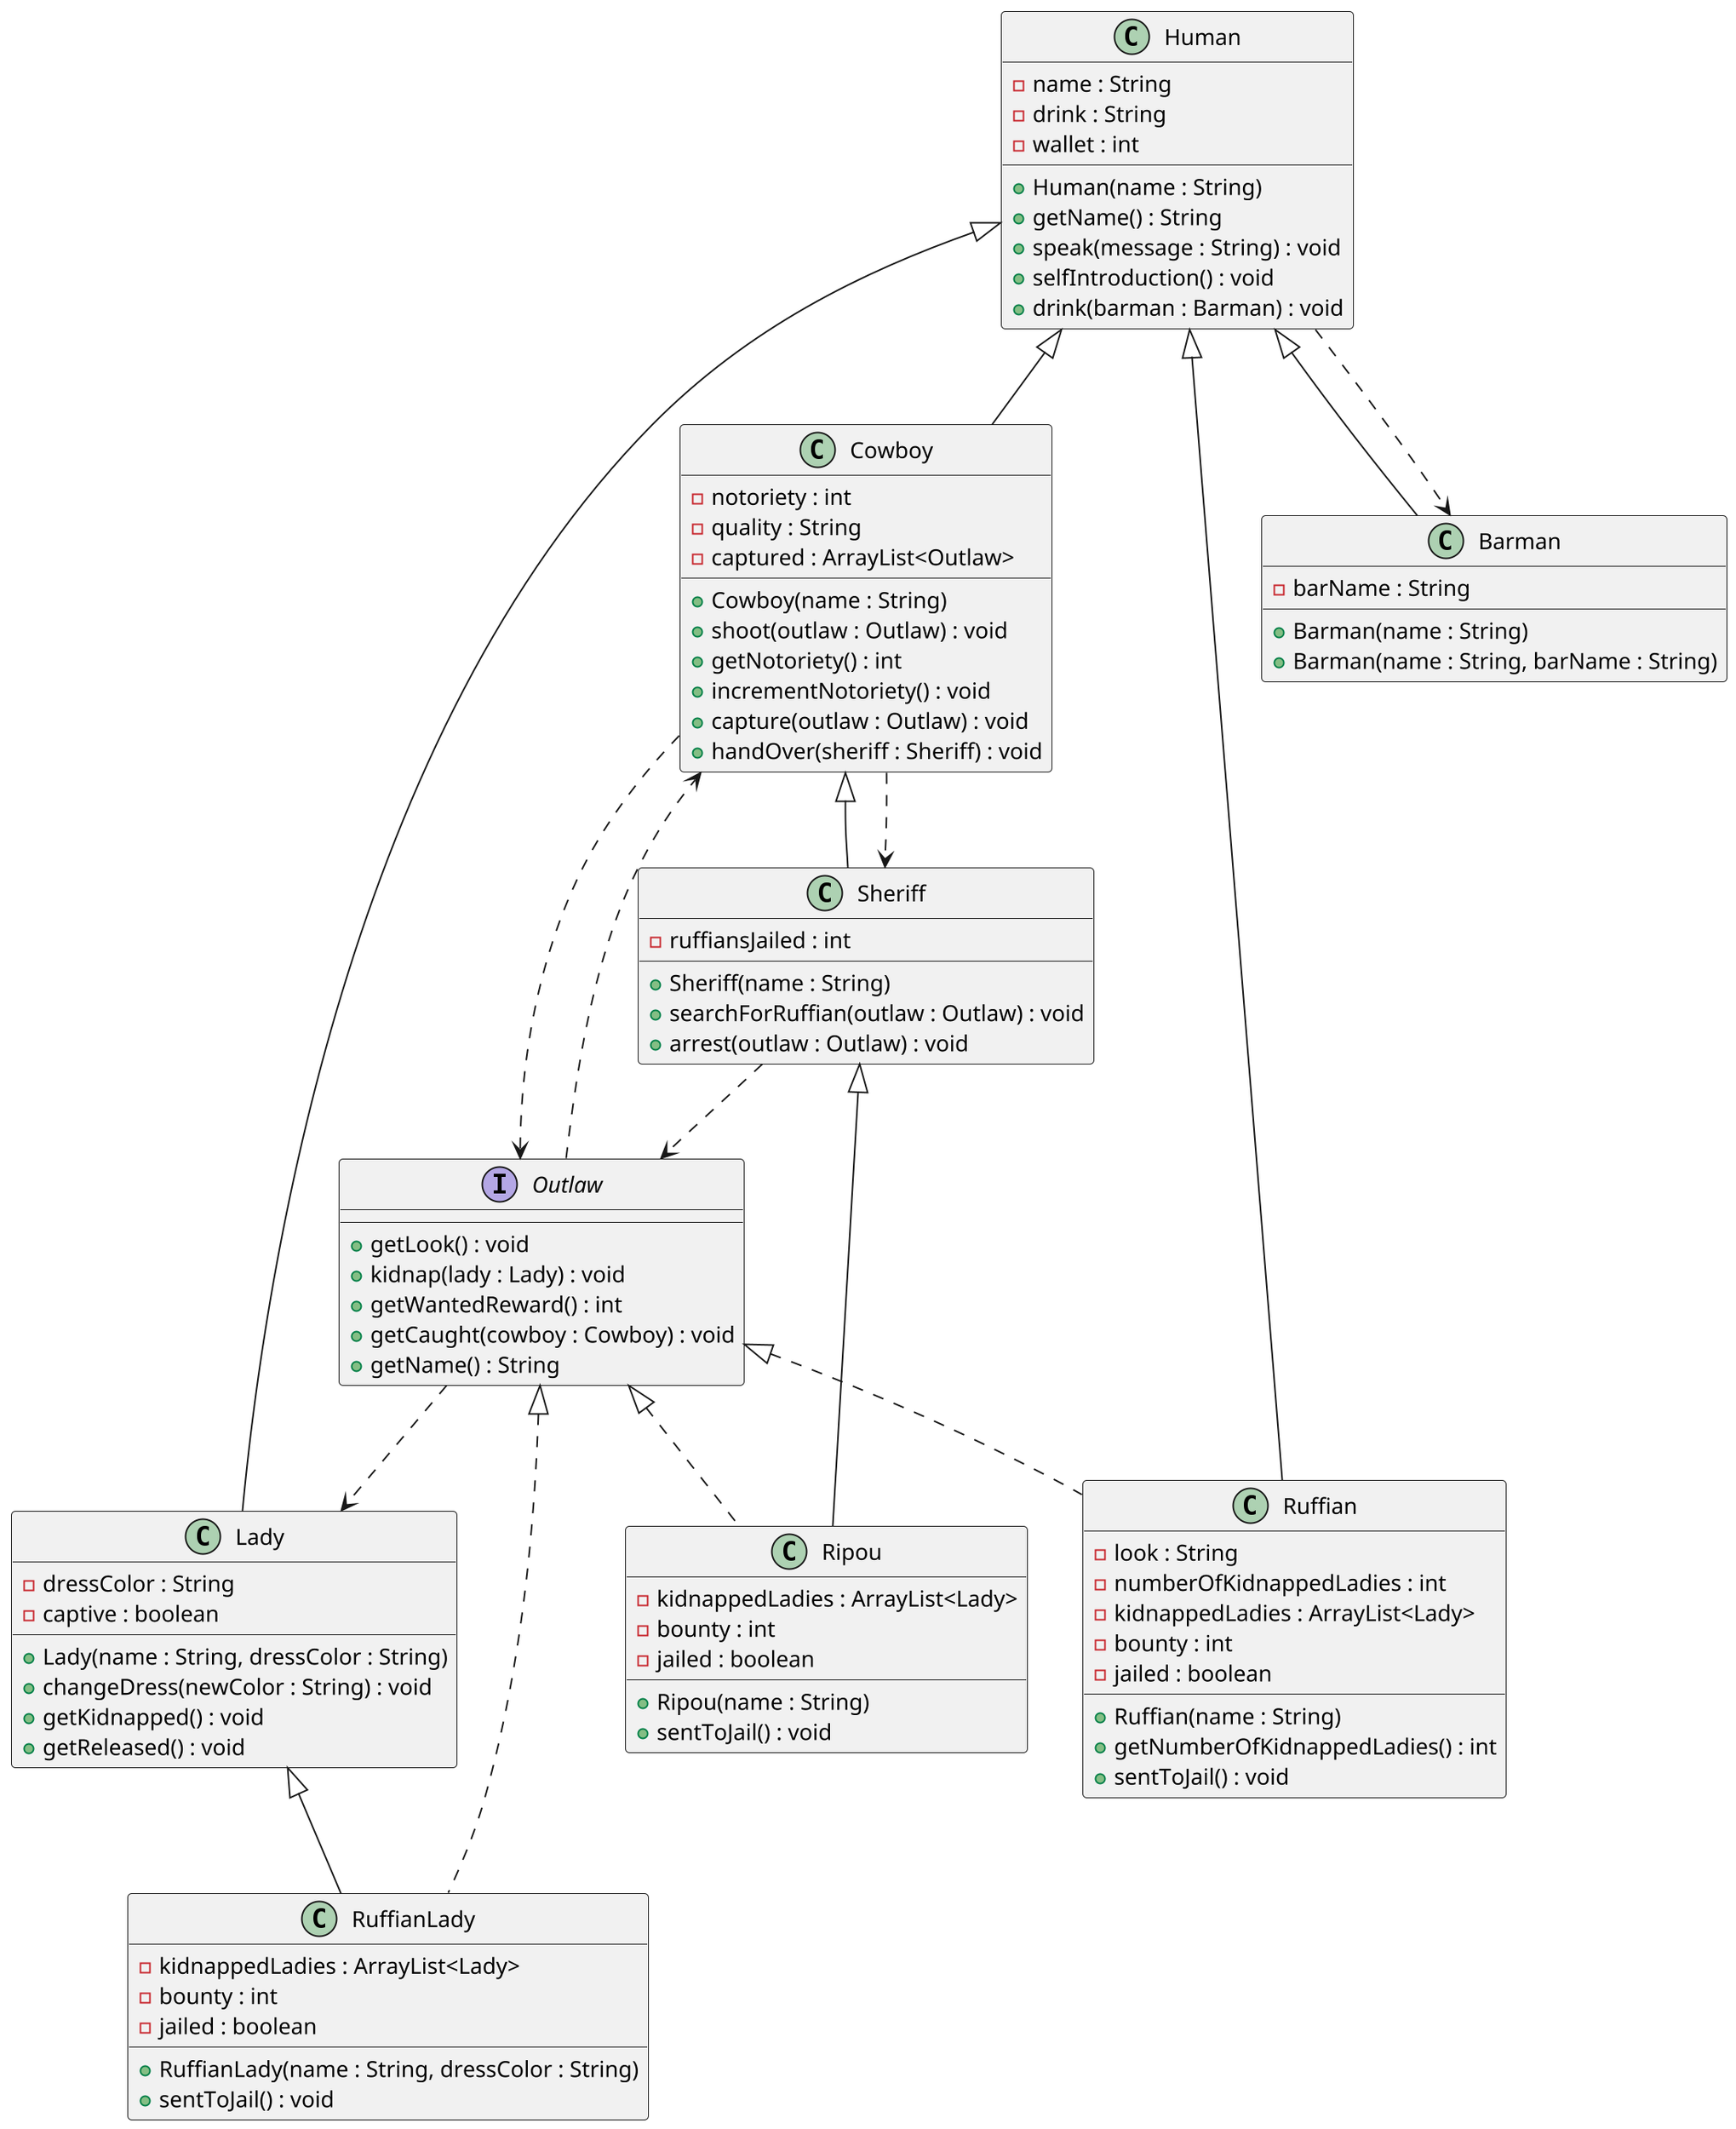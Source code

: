 @startuml western
scale 2

class Human {
    - name : String
    - drink : String
    - wallet : int
    + Human(name : String)
    + getName() : String
    + speak(message : String) : void
    + selfIntroduction() : void
    + drink(barman : Barman) : void
}

class Cowboy extends Human {
    - notoriety : int 
    - quality : String 
    - captured : ArrayList<Outlaw>
    + Cowboy(name : String)
    + shoot(outlaw : Outlaw) : void 
    + getNotoriety() : int
    + incrementNotoriety() : void
    + capture(outlaw : Outlaw) : void
    + handOver(sheriff : Sheriff) : void
} 

class Sheriff extends Cowboy {
    - ruffiansJailed : int 
    + Sheriff(name : String)
    + searchForRuffian(outlaw : Outlaw) : void
    + arrest(outlaw : Outlaw) : void  
}

class Lady extends Human {
    - dressColor : String
    - captive : boolean 
    + Lady(name : String, dressColor : String)
    + changeDress(newColor : String) : void
    + getKidnapped() : void
    + getReleased() : void   
}

class Barman extends Human {
    - barName : String 
    + Barman(name : String)
    + Barman(name : String, barName : String)
}

interface Outlaw {
    + getLook() : void
    + kidnap(lady : Lady) : void 
    + getWantedReward() : int 
    + getCaught(cowboy : Cowboy) : void  
    + getName() : String 
}

class Ruffian extends Human implements Outlaw {
    - look : String 
    - numberOfKidnappedLadies : int 
    - kidnappedLadies : ArrayList<Lady>
    - bounty : int
    - jailed : boolean 
    + Ruffian(name : String)
    + getNumberOfKidnappedLadies() : int
    + sentToJail() : void
}

Human ..> Barman
Outlaw ..> Lady
Outlaw ..> Cowboy
Cowboy ..> Sheriff
Cowboy ..> Outlaw
Sheriff ..> Outlaw

class RuffianLady extends Lady implements Outlaw {
    - kidnappedLadies : ArrayList<Lady> 
    - bounty : int 
    - jailed : boolean
    + RuffianLady(name : String, dressColor : String)
    + sentToJail() : void
}

class Ripou extends Sheriff implements Outlaw {
    - kidnappedLadies : ArrayList<Lady> 
    - bounty : int 
    - jailed : boolean
    + Ripou(name : String)
    + sentToJail() : void
}

@enduml
